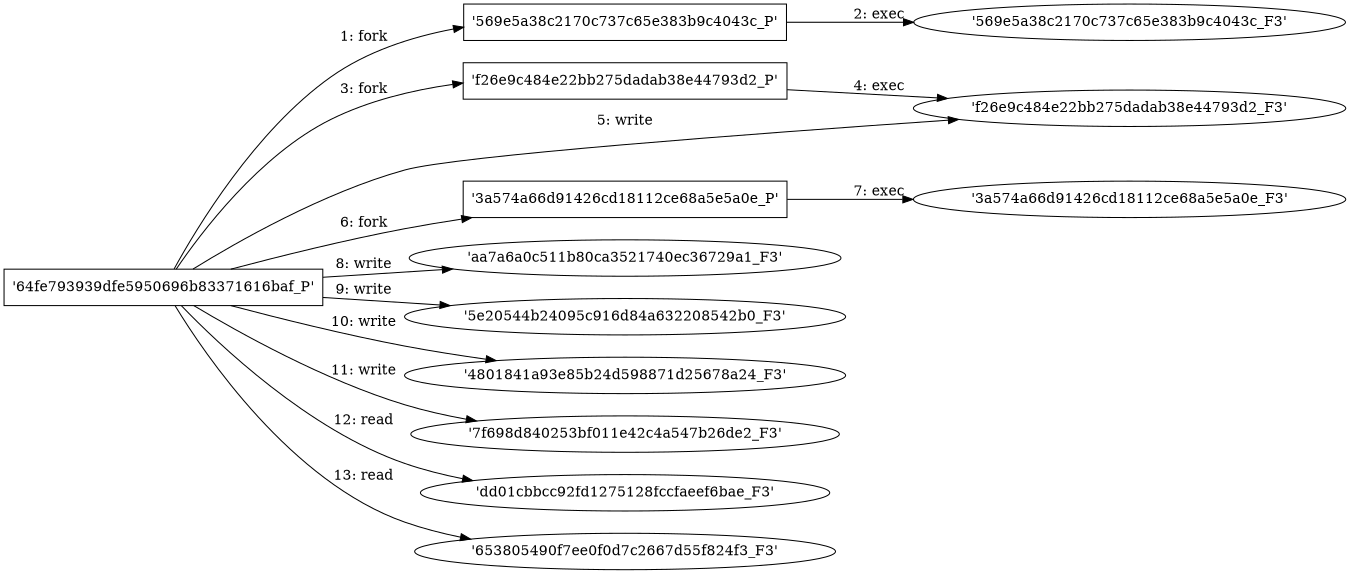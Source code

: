 digraph "D:\Learning\Paper\apt\基于CTI的攻击预警\Dataset\攻击图\ASGfromALLCTI\Threat Spotlight Exploit Kit Goes International Hits 150+ Countries.dot" {
rankdir="LR"
size="9"
fixedsize="false"
splines="true"
nodesep=0.3
ranksep=0
fontsize=10
overlap="scalexy"
engine= "neato"
	"'64fe793939dfe5950696b83371616baf_P'" [node_type=Process shape=box]
	"'569e5a38c2170c737c65e383b9c4043c_P'" [node_type=Process shape=box]
	"'64fe793939dfe5950696b83371616baf_P'" -> "'569e5a38c2170c737c65e383b9c4043c_P'" [label="1: fork"]
	"'569e5a38c2170c737c65e383b9c4043c_P'" [node_type=Process shape=box]
	"'569e5a38c2170c737c65e383b9c4043c_F3'" [node_type=File shape=ellipse]
	"'569e5a38c2170c737c65e383b9c4043c_P'" -> "'569e5a38c2170c737c65e383b9c4043c_F3'" [label="2: exec"]
	"'64fe793939dfe5950696b83371616baf_P'" [node_type=Process shape=box]
	"'f26e9c484e22bb275dadab38e44793d2_P'" [node_type=Process shape=box]
	"'64fe793939dfe5950696b83371616baf_P'" -> "'f26e9c484e22bb275dadab38e44793d2_P'" [label="3: fork"]
	"'f26e9c484e22bb275dadab38e44793d2_P'" [node_type=Process shape=box]
	"'f26e9c484e22bb275dadab38e44793d2_F3'" [node_type=File shape=ellipse]
	"'f26e9c484e22bb275dadab38e44793d2_P'" -> "'f26e9c484e22bb275dadab38e44793d2_F3'" [label="4: exec"]
	"'f26e9c484e22bb275dadab38e44793d2_F3'" [node_type=file shape=ellipse]
	"'64fe793939dfe5950696b83371616baf_P'" [node_type=Process shape=box]
	"'64fe793939dfe5950696b83371616baf_P'" -> "'f26e9c484e22bb275dadab38e44793d2_F3'" [label="5: write"]
	"'64fe793939dfe5950696b83371616baf_P'" [node_type=Process shape=box]
	"'3a574a66d91426cd18112ce68a5e5a0e_P'" [node_type=Process shape=box]
	"'64fe793939dfe5950696b83371616baf_P'" -> "'3a574a66d91426cd18112ce68a5e5a0e_P'" [label="6: fork"]
	"'3a574a66d91426cd18112ce68a5e5a0e_P'" [node_type=Process shape=box]
	"'3a574a66d91426cd18112ce68a5e5a0e_F3'" [node_type=File shape=ellipse]
	"'3a574a66d91426cd18112ce68a5e5a0e_P'" -> "'3a574a66d91426cd18112ce68a5e5a0e_F3'" [label="7: exec"]
	"'aa7a6a0c511b80ca3521740ec36729a1_F3'" [node_type=file shape=ellipse]
	"'64fe793939dfe5950696b83371616baf_P'" [node_type=Process shape=box]
	"'64fe793939dfe5950696b83371616baf_P'" -> "'aa7a6a0c511b80ca3521740ec36729a1_F3'" [label="8: write"]
	"'5e20544b24095c916d84a632208542b0_F3'" [node_type=file shape=ellipse]
	"'64fe793939dfe5950696b83371616baf_P'" [node_type=Process shape=box]
	"'64fe793939dfe5950696b83371616baf_P'" -> "'5e20544b24095c916d84a632208542b0_F3'" [label="9: write"]
	"'4801841a93e85b24d598871d25678a24_F3'" [node_type=file shape=ellipse]
	"'64fe793939dfe5950696b83371616baf_P'" [node_type=Process shape=box]
	"'64fe793939dfe5950696b83371616baf_P'" -> "'4801841a93e85b24d598871d25678a24_F3'" [label="10: write"]
	"'7f698d840253bf011e42c4a547b26de2_F3'" [node_type=file shape=ellipse]
	"'64fe793939dfe5950696b83371616baf_P'" [node_type=Process shape=box]
	"'64fe793939dfe5950696b83371616baf_P'" -> "'7f698d840253bf011e42c4a547b26de2_F3'" [label="11: write"]
	"'dd01cbbcc92fd1275128fccfaeef6bae_F3'" [node_type=file shape=ellipse]
	"'64fe793939dfe5950696b83371616baf_P'" [node_type=Process shape=box]
	"'64fe793939dfe5950696b83371616baf_P'" -> "'dd01cbbcc92fd1275128fccfaeef6bae_F3'" [label="12: read"]
	"'653805490f7ee0f0d7c2667d55f824f3_F3'" [node_type=file shape=ellipse]
	"'64fe793939dfe5950696b83371616baf_P'" [node_type=Process shape=box]
	"'64fe793939dfe5950696b83371616baf_P'" -> "'653805490f7ee0f0d7c2667d55f824f3_F3'" [label="13: read"]
}
